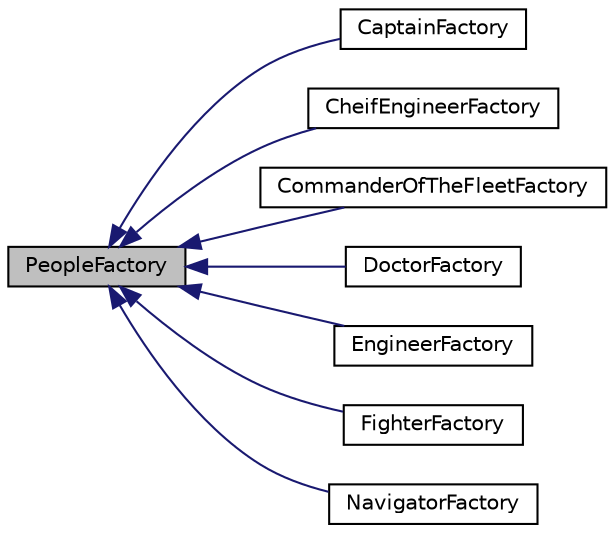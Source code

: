 digraph "PeopleFactory"
{
  edge [fontname="Helvetica",fontsize="10",labelfontname="Helvetica",labelfontsize="10"];
  node [fontname="Helvetica",fontsize="10",shape=record];
  rankdir="LR";
  Node0 [label="PeopleFactory",height=0.2,width=0.4,color="black", fillcolor="grey75", style="filled", fontcolor="black"];
  Node0 -> Node1 [dir="back",color="midnightblue",fontsize="10",style="solid",fontname="Helvetica"];
  Node1 [label="CaptainFactory",height=0.2,width=0.4,color="black", fillcolor="white", style="filled",URL="$classCaptainFactory.html",tooltip="Captain Factory class. "];
  Node0 -> Node2 [dir="back",color="midnightblue",fontsize="10",style="solid",fontname="Helvetica"];
  Node2 [label="CheifEngineerFactory",height=0.2,width=0.4,color="black", fillcolor="white", style="filled",URL="$classCheifEngineerFactory.html",tooltip="Chief Engineer Factory. "];
  Node0 -> Node3 [dir="back",color="midnightblue",fontsize="10",style="solid",fontname="Helvetica"];
  Node3 [label="CommanderOfTheFleetFactory",height=0.2,width=0.4,color="black", fillcolor="white", style="filled",URL="$classCommanderOfTheFleetFactory.html",tooltip="Commander of the fleet factory class. "];
  Node0 -> Node4 [dir="back",color="midnightblue",fontsize="10",style="solid",fontname="Helvetica"];
  Node4 [label="DoctorFactory",height=0.2,width=0.4,color="black", fillcolor="white", style="filled",URL="$classDoctorFactory.html",tooltip="Doctor Factory class. "];
  Node0 -> Node5 [dir="back",color="midnightblue",fontsize="10",style="solid",fontname="Helvetica"];
  Node5 [label="EngineerFactory",height=0.2,width=0.4,color="black", fillcolor="white", style="filled",URL="$classEngineerFactory.html",tooltip="Engineer Factory class. "];
  Node0 -> Node6 [dir="back",color="midnightblue",fontsize="10",style="solid",fontname="Helvetica"];
  Node6 [label="FighterFactory",height=0.2,width=0.4,color="black", fillcolor="white", style="filled",URL="$classFighterFactory.html",tooltip="Fighter Factory class. "];
  Node0 -> Node7 [dir="back",color="midnightblue",fontsize="10",style="solid",fontname="Helvetica"];
  Node7 [label="NavigatorFactory",height=0.2,width=0.4,color="black", fillcolor="white", style="filled",URL="$classNavigatorFactory.html",tooltip="Navigator factory class. "];
}
